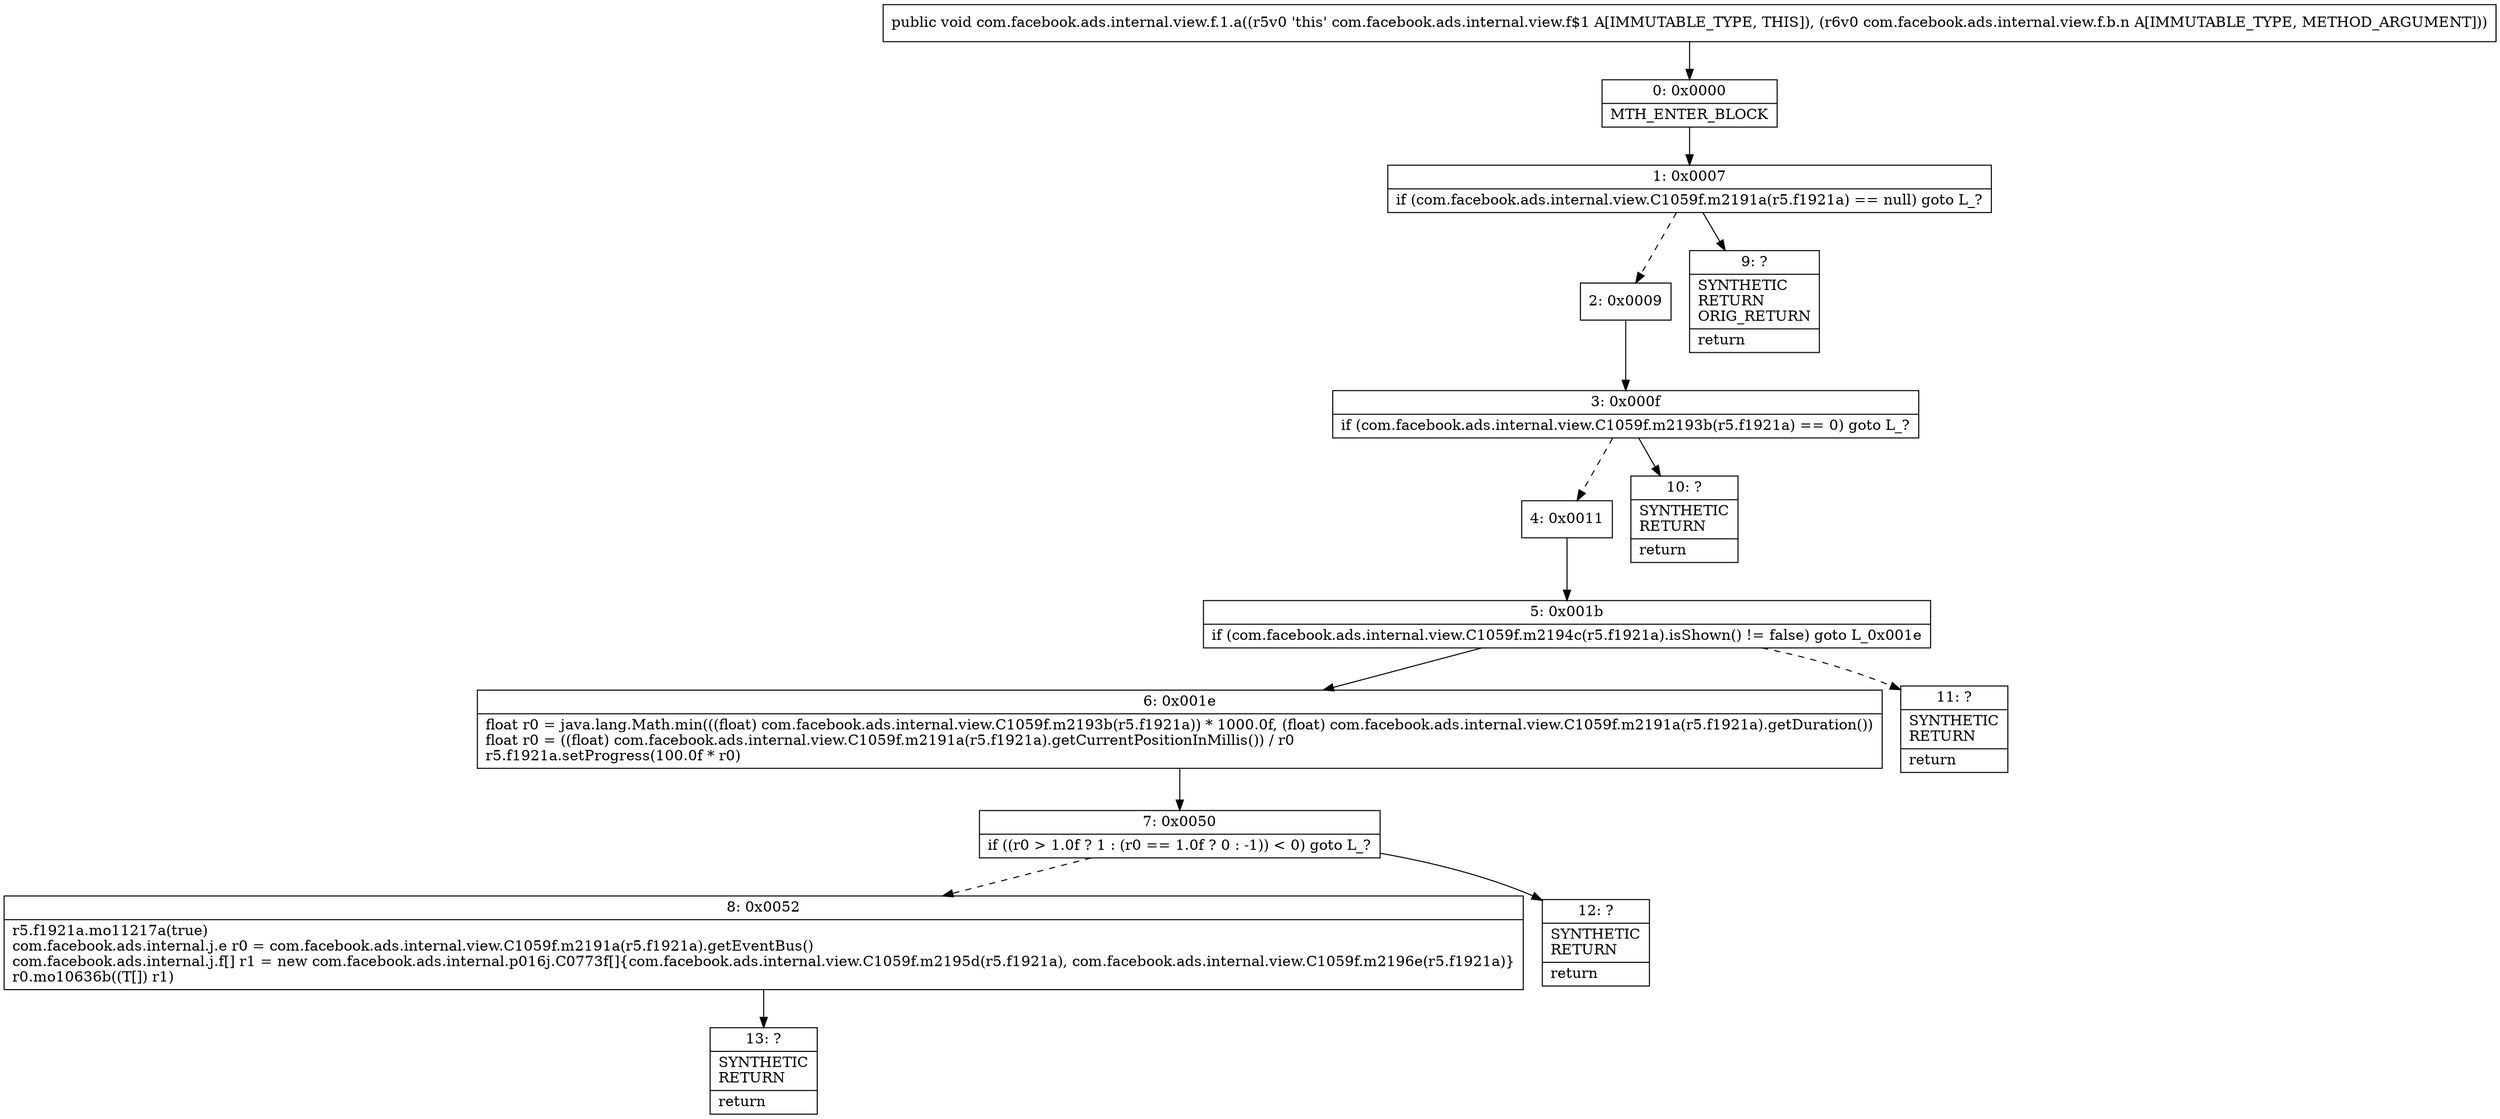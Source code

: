 digraph "CFG forcom.facebook.ads.internal.view.f.1.a(Lcom\/facebook\/ads\/internal\/view\/f\/b\/n;)V" {
Node_0 [shape=record,label="{0\:\ 0x0000|MTH_ENTER_BLOCK\l}"];
Node_1 [shape=record,label="{1\:\ 0x0007|if (com.facebook.ads.internal.view.C1059f.m2191a(r5.f1921a) == null) goto L_?\l}"];
Node_2 [shape=record,label="{2\:\ 0x0009}"];
Node_3 [shape=record,label="{3\:\ 0x000f|if (com.facebook.ads.internal.view.C1059f.m2193b(r5.f1921a) == 0) goto L_?\l}"];
Node_4 [shape=record,label="{4\:\ 0x0011}"];
Node_5 [shape=record,label="{5\:\ 0x001b|if (com.facebook.ads.internal.view.C1059f.m2194c(r5.f1921a).isShown() != false) goto L_0x001e\l}"];
Node_6 [shape=record,label="{6\:\ 0x001e|float r0 = java.lang.Math.min(((float) com.facebook.ads.internal.view.C1059f.m2193b(r5.f1921a)) * 1000.0f, (float) com.facebook.ads.internal.view.C1059f.m2191a(r5.f1921a).getDuration())\lfloat r0 = ((float) com.facebook.ads.internal.view.C1059f.m2191a(r5.f1921a).getCurrentPositionInMillis()) \/ r0\lr5.f1921a.setProgress(100.0f * r0)\l}"];
Node_7 [shape=record,label="{7\:\ 0x0050|if ((r0 \> 1.0f ? 1 : (r0 == 1.0f ? 0 : \-1)) \< 0) goto L_?\l}"];
Node_8 [shape=record,label="{8\:\ 0x0052|r5.f1921a.mo11217a(true)\lcom.facebook.ads.internal.j.e r0 = com.facebook.ads.internal.view.C1059f.m2191a(r5.f1921a).getEventBus()\lcom.facebook.ads.internal.j.f[] r1 = new com.facebook.ads.internal.p016j.C0773f[]\{com.facebook.ads.internal.view.C1059f.m2195d(r5.f1921a), com.facebook.ads.internal.view.C1059f.m2196e(r5.f1921a)\}\lr0.mo10636b((T[]) r1)\l}"];
Node_9 [shape=record,label="{9\:\ ?|SYNTHETIC\lRETURN\lORIG_RETURN\l|return\l}"];
Node_10 [shape=record,label="{10\:\ ?|SYNTHETIC\lRETURN\l|return\l}"];
Node_11 [shape=record,label="{11\:\ ?|SYNTHETIC\lRETURN\l|return\l}"];
Node_12 [shape=record,label="{12\:\ ?|SYNTHETIC\lRETURN\l|return\l}"];
Node_13 [shape=record,label="{13\:\ ?|SYNTHETIC\lRETURN\l|return\l}"];
MethodNode[shape=record,label="{public void com.facebook.ads.internal.view.f.1.a((r5v0 'this' com.facebook.ads.internal.view.f$1 A[IMMUTABLE_TYPE, THIS]), (r6v0 com.facebook.ads.internal.view.f.b.n A[IMMUTABLE_TYPE, METHOD_ARGUMENT])) }"];
MethodNode -> Node_0;
Node_0 -> Node_1;
Node_1 -> Node_2[style=dashed];
Node_1 -> Node_9;
Node_2 -> Node_3;
Node_3 -> Node_4[style=dashed];
Node_3 -> Node_10;
Node_4 -> Node_5;
Node_5 -> Node_6;
Node_5 -> Node_11[style=dashed];
Node_6 -> Node_7;
Node_7 -> Node_8[style=dashed];
Node_7 -> Node_12;
Node_8 -> Node_13;
}

